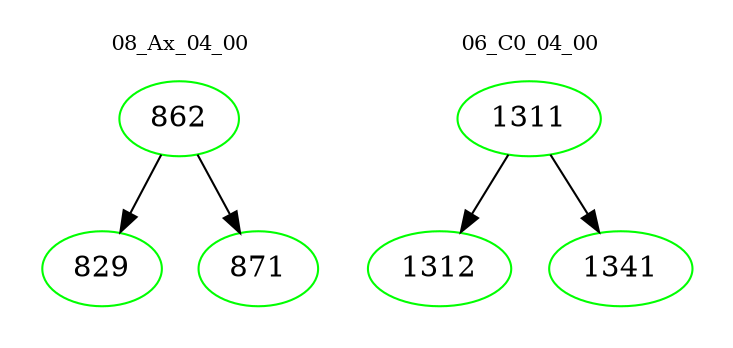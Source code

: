 digraph{
subgraph cluster_0 {
color = white
label = "08_Ax_04_00";
fontsize=10;
T0_862 [label="862", color="green"]
T0_862 -> T0_829 [color="black"]
T0_829 [label="829", color="green"]
T0_862 -> T0_871 [color="black"]
T0_871 [label="871", color="green"]
}
subgraph cluster_1 {
color = white
label = "06_C0_04_00";
fontsize=10;
T1_1311 [label="1311", color="green"]
T1_1311 -> T1_1312 [color="black"]
T1_1312 [label="1312", color="green"]
T1_1311 -> T1_1341 [color="black"]
T1_1341 [label="1341", color="green"]
}
}
